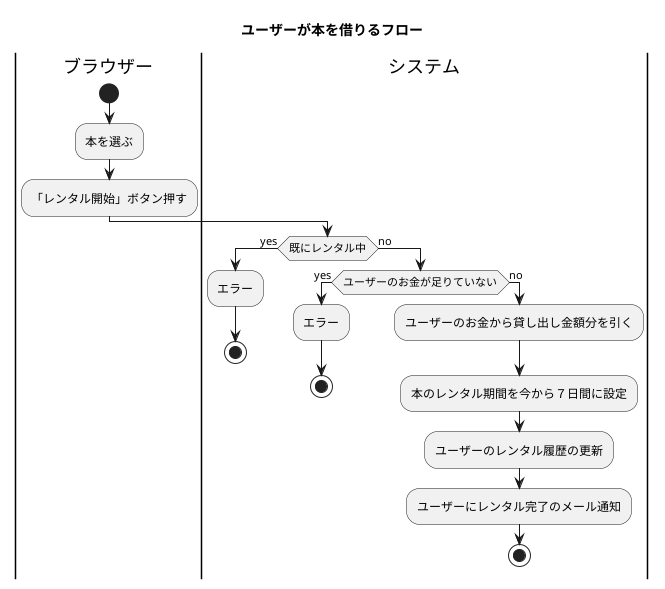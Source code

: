 @startuml
title ユーザーが本を借りるフロー

|ブラウザー|
|システム|

|ブラウザー|
start
:本を選ぶ;
:「レンタル開始」ボタン押す;
|システム|

if (既にレンタル中) then (yes)
    :エラー;
    stop
else (no)
    if (ユーザーのお金が足りていない) then (yes)
        :エラー;
        stop
    else (no)
        :ユーザーのお金から貸し出し金額分を引く;
        :本のレンタル期間を今から７日間に設定;
        :ユーザーのレンタル履歴の更新;
        :ユーザーにレンタル完了のメール通知;
        stop
    endif
endif
@enduml
